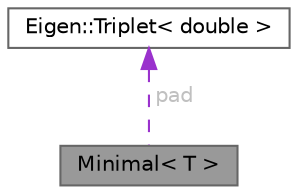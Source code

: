 digraph "Minimal&lt; T &gt;"
{
 // LATEX_PDF_SIZE
  bgcolor="transparent";
  edge [fontname=Helvetica,fontsize=10,labelfontname=Helvetica,labelfontsize=10];
  node [fontname=Helvetica,fontsize=10,shape=box,height=0.2,width=0.4];
  Node1 [id="Node000001",label="Minimal\< T \>",height=0.2,width=0.4,color="gray40", fillcolor="grey60", style="filled", fontcolor="black",tooltip="Wrapper around T where all members are private."];
  Node2 -> Node1 [id="edge1_Node000001_Node000002",dir="back",color="darkorchid3",style="dashed",tooltip=" ",label=" pad",fontcolor="grey" ];
  Node2 [id="Node000002",label="Eigen::Triplet\< double \>",height=0.2,width=0.4,color="gray40", fillcolor="white", style="filled",URL="$class_eigen_1_1_triplet.html",tooltip=" "];
}

